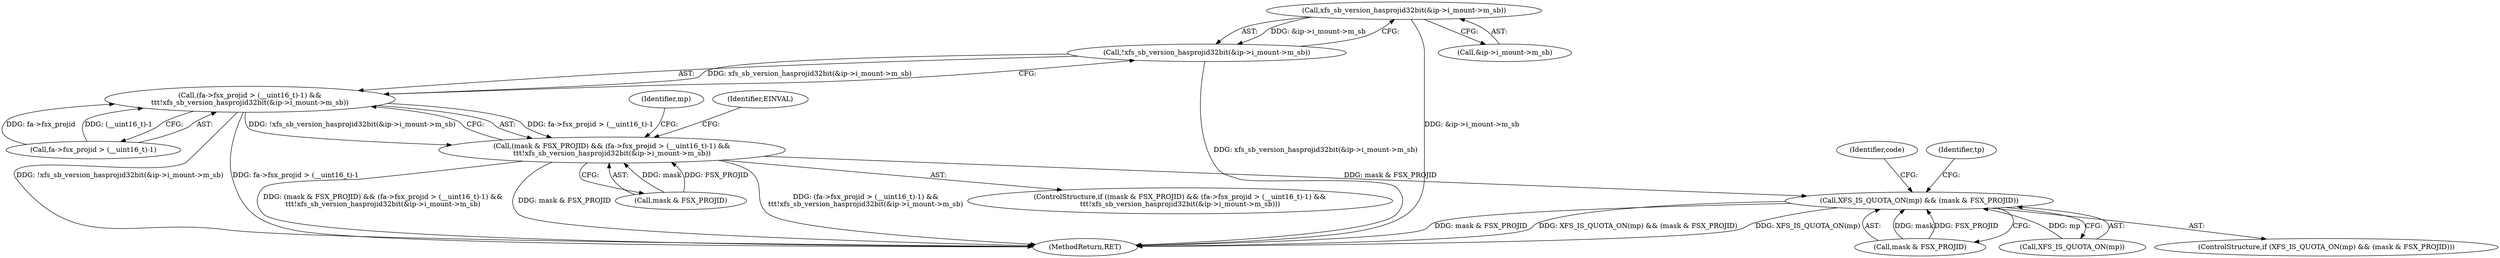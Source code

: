 digraph "0_linux_23adbe12ef7d3d4195e80800ab36b37bee28cd03_4@pointer" {
"1000180" [label="(Call,xfs_sb_version_hasprojid32bit(&ip->i_mount->m_sb))"];
"1000179" [label="(Call,!xfs_sb_version_hasprojid32bit(&ip->i_mount->m_sb))"];
"1000170" [label="(Call,(fa->fsx_projid > (__uint16_t)-1) &&\n\t\t\t!xfs_sb_version_hasprojid32bit(&ip->i_mount->m_sb))"];
"1000166" [label="(Call,(mask & FSX_PROJID) && (fa->fsx_projid > (__uint16_t)-1) &&\n\t\t\t!xfs_sb_version_hasprojid32bit(&ip->i_mount->m_sb))"];
"1000191" [label="(Call,XFS_IS_QUOTA_ON(mp) && (mask & FSX_PROJID))"];
"1000193" [label="(Identifier,mp)"];
"1000166" [label="(Call,(mask & FSX_PROJID) && (fa->fsx_projid > (__uint16_t)-1) &&\n\t\t\t!xfs_sb_version_hasprojid32bit(&ip->i_mount->m_sb))"];
"1000687" [label="(MethodReturn,RET)"];
"1000180" [label="(Call,xfs_sb_version_hasprojid32bit(&ip->i_mount->m_sb))"];
"1000189" [label="(Identifier,EINVAL)"];
"1000167" [label="(Call,mask & FSX_PROJID)"];
"1000190" [label="(ControlStructure,if (XFS_IS_QUOTA_ON(mp) && (mask & FSX_PROJID)))"];
"1000170" [label="(Call,(fa->fsx_projid > (__uint16_t)-1) &&\n\t\t\t!xfs_sb_version_hasprojid32bit(&ip->i_mount->m_sb))"];
"1000179" [label="(Call,!xfs_sb_version_hasprojid32bit(&ip->i_mount->m_sb))"];
"1000191" [label="(Call,XFS_IS_QUOTA_ON(mp) && (mask & FSX_PROJID))"];
"1000194" [label="(Call,mask & FSX_PROJID)"];
"1000199" [label="(Identifier,code)"];
"1000165" [label="(ControlStructure,if ((mask & FSX_PROJID) && (fa->fsx_projid > (__uint16_t)-1) &&\n\t\t\t!xfs_sb_version_hasprojid32bit(&ip->i_mount->m_sb)))"];
"1000192" [label="(Call,XFS_IS_QUOTA_ON(mp))"];
"1000171" [label="(Call,fa->fsx_projid > (__uint16_t)-1)"];
"1000226" [label="(Identifier,tp)"];
"1000181" [label="(Call,&ip->i_mount->m_sb)"];
"1000180" -> "1000179"  [label="AST: "];
"1000180" -> "1000181"  [label="CFG: "];
"1000181" -> "1000180"  [label="AST: "];
"1000179" -> "1000180"  [label="CFG: "];
"1000180" -> "1000687"  [label="DDG: &ip->i_mount->m_sb"];
"1000180" -> "1000179"  [label="DDG: &ip->i_mount->m_sb"];
"1000179" -> "1000170"  [label="AST: "];
"1000170" -> "1000179"  [label="CFG: "];
"1000179" -> "1000687"  [label="DDG: xfs_sb_version_hasprojid32bit(&ip->i_mount->m_sb)"];
"1000179" -> "1000170"  [label="DDG: xfs_sb_version_hasprojid32bit(&ip->i_mount->m_sb)"];
"1000170" -> "1000166"  [label="AST: "];
"1000170" -> "1000171"  [label="CFG: "];
"1000171" -> "1000170"  [label="AST: "];
"1000166" -> "1000170"  [label="CFG: "];
"1000170" -> "1000687"  [label="DDG: !xfs_sb_version_hasprojid32bit(&ip->i_mount->m_sb)"];
"1000170" -> "1000687"  [label="DDG: fa->fsx_projid > (__uint16_t)-1"];
"1000170" -> "1000166"  [label="DDG: fa->fsx_projid > (__uint16_t)-1"];
"1000170" -> "1000166"  [label="DDG: !xfs_sb_version_hasprojid32bit(&ip->i_mount->m_sb)"];
"1000171" -> "1000170"  [label="DDG: fa->fsx_projid"];
"1000171" -> "1000170"  [label="DDG: (__uint16_t)-1"];
"1000166" -> "1000165"  [label="AST: "];
"1000166" -> "1000167"  [label="CFG: "];
"1000167" -> "1000166"  [label="AST: "];
"1000189" -> "1000166"  [label="CFG: "];
"1000193" -> "1000166"  [label="CFG: "];
"1000166" -> "1000687"  [label="DDG: (mask & FSX_PROJID) && (fa->fsx_projid > (__uint16_t)-1) &&\n\t\t\t!xfs_sb_version_hasprojid32bit(&ip->i_mount->m_sb)"];
"1000166" -> "1000687"  [label="DDG: mask & FSX_PROJID"];
"1000166" -> "1000687"  [label="DDG: (fa->fsx_projid > (__uint16_t)-1) &&\n\t\t\t!xfs_sb_version_hasprojid32bit(&ip->i_mount->m_sb)"];
"1000167" -> "1000166"  [label="DDG: mask"];
"1000167" -> "1000166"  [label="DDG: FSX_PROJID"];
"1000166" -> "1000191"  [label="DDG: mask & FSX_PROJID"];
"1000191" -> "1000190"  [label="AST: "];
"1000191" -> "1000192"  [label="CFG: "];
"1000191" -> "1000194"  [label="CFG: "];
"1000192" -> "1000191"  [label="AST: "];
"1000194" -> "1000191"  [label="AST: "];
"1000199" -> "1000191"  [label="CFG: "];
"1000226" -> "1000191"  [label="CFG: "];
"1000191" -> "1000687"  [label="DDG: mask & FSX_PROJID"];
"1000191" -> "1000687"  [label="DDG: XFS_IS_QUOTA_ON(mp) && (mask & FSX_PROJID)"];
"1000191" -> "1000687"  [label="DDG: XFS_IS_QUOTA_ON(mp)"];
"1000192" -> "1000191"  [label="DDG: mp"];
"1000194" -> "1000191"  [label="DDG: mask"];
"1000194" -> "1000191"  [label="DDG: FSX_PROJID"];
}
